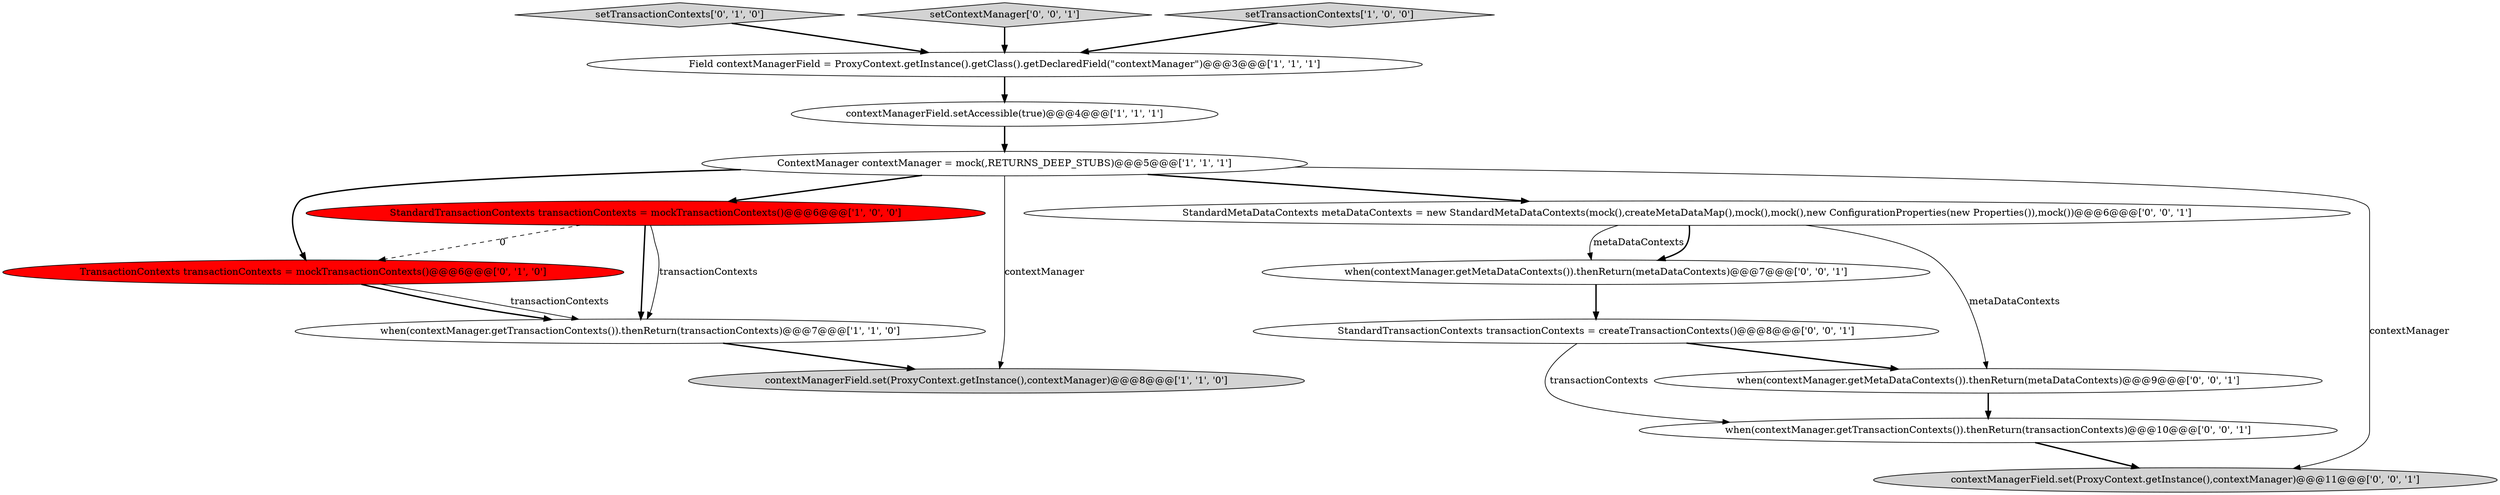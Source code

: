 digraph {
6 [style = filled, label = "ContextManager contextManager = mock(,RETURNS_DEEP_STUBS)@@@5@@@['1', '1', '1']", fillcolor = white, shape = ellipse image = "AAA0AAABBB1BBB"];
13 [style = filled, label = "when(contextManager.getMetaDataContexts()).thenReturn(metaDataContexts)@@@9@@@['0', '0', '1']", fillcolor = white, shape = ellipse image = "AAA0AAABBB3BBB"];
0 [style = filled, label = "contextManagerField.set(ProxyContext.getInstance(),contextManager)@@@8@@@['1', '1', '0']", fillcolor = lightgray, shape = ellipse image = "AAA0AAABBB1BBB"];
10 [style = filled, label = "StandardMetaDataContexts metaDataContexts = new StandardMetaDataContexts(mock(),createMetaDataMap(),mock(),mock(),new ConfigurationProperties(new Properties()),mock())@@@6@@@['0', '0', '1']", fillcolor = white, shape = ellipse image = "AAA0AAABBB3BBB"];
12 [style = filled, label = "contextManagerField.set(ProxyContext.getInstance(),contextManager)@@@11@@@['0', '0', '1']", fillcolor = lightgray, shape = ellipse image = "AAA0AAABBB3BBB"];
2 [style = filled, label = "Field contextManagerField = ProxyContext.getInstance().getClass().getDeclaredField(\"contextManager\")@@@3@@@['1', '1', '1']", fillcolor = white, shape = ellipse image = "AAA0AAABBB1BBB"];
4 [style = filled, label = "when(contextManager.getTransactionContexts()).thenReturn(transactionContexts)@@@7@@@['1', '1', '0']", fillcolor = white, shape = ellipse image = "AAA0AAABBB1BBB"];
15 [style = filled, label = "StandardTransactionContexts transactionContexts = createTransactionContexts()@@@8@@@['0', '0', '1']", fillcolor = white, shape = ellipse image = "AAA0AAABBB3BBB"];
5 [style = filled, label = "contextManagerField.setAccessible(true)@@@4@@@['1', '1', '1']", fillcolor = white, shape = ellipse image = "AAA0AAABBB1BBB"];
8 [style = filled, label = "TransactionContexts transactionContexts = mockTransactionContexts()@@@6@@@['0', '1', '0']", fillcolor = red, shape = ellipse image = "AAA1AAABBB2BBB"];
11 [style = filled, label = "when(contextManager.getMetaDataContexts()).thenReturn(metaDataContexts)@@@7@@@['0', '0', '1']", fillcolor = white, shape = ellipse image = "AAA0AAABBB3BBB"];
7 [style = filled, label = "setTransactionContexts['0', '1', '0']", fillcolor = lightgray, shape = diamond image = "AAA0AAABBB2BBB"];
14 [style = filled, label = "when(contextManager.getTransactionContexts()).thenReturn(transactionContexts)@@@10@@@['0', '0', '1']", fillcolor = white, shape = ellipse image = "AAA0AAABBB3BBB"];
9 [style = filled, label = "setContextManager['0', '0', '1']", fillcolor = lightgray, shape = diamond image = "AAA0AAABBB3BBB"];
3 [style = filled, label = "StandardTransactionContexts transactionContexts = mockTransactionContexts()@@@6@@@['1', '0', '0']", fillcolor = red, shape = ellipse image = "AAA1AAABBB1BBB"];
1 [style = filled, label = "setTransactionContexts['1', '0', '0']", fillcolor = lightgray, shape = diamond image = "AAA0AAABBB1BBB"];
6->3 [style = bold, label=""];
15->13 [style = bold, label=""];
10->11 [style = solid, label="metaDataContexts"];
9->2 [style = bold, label=""];
3->4 [style = bold, label=""];
11->15 [style = bold, label=""];
4->0 [style = bold, label=""];
5->6 [style = bold, label=""];
3->4 [style = solid, label="transactionContexts"];
6->0 [style = solid, label="contextManager"];
7->2 [style = bold, label=""];
6->10 [style = bold, label=""];
14->12 [style = bold, label=""];
6->8 [style = bold, label=""];
10->13 [style = solid, label="metaDataContexts"];
3->8 [style = dashed, label="0"];
1->2 [style = bold, label=""];
8->4 [style = bold, label=""];
8->4 [style = solid, label="transactionContexts"];
6->12 [style = solid, label="contextManager"];
13->14 [style = bold, label=""];
2->5 [style = bold, label=""];
15->14 [style = solid, label="transactionContexts"];
10->11 [style = bold, label=""];
}
